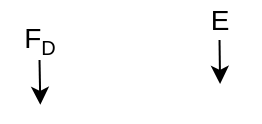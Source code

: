 <mxfile scale="20" border="0">
    <diagram id="voXNYClXei8BqZe0r_Rz" name="Page-1">
        <mxGraphModel dx="998" dy="486" grid="1" gridSize="1000" guides="1" tooltips="1" connect="1" arrows="1" fold="1" page="1" pageScale="1" pageWidth="827" pageHeight="1169" math="0" shadow="0">
            <root>
                <mxCell id="0"/>
                <mxCell id="1" parent="0"/>
                <mxCell id="101" value="" style="endArrow=classic;html=1;entryX=0.467;entryY=0.786;entryDx=0;entryDy=0;entryPerimeter=0;" parent="1" edge="1">
                    <mxGeometry width="50" height="50" relative="1" as="geometry">
                        <mxPoint x="209.76" y="110" as="sourcePoint"/>
                        <mxPoint x="210.04" y="131.98" as="targetPoint"/>
                    </mxGeometry>
                </mxCell>
                <mxCell id="105" value="&lt;font style=&quot;font-size: 14px&quot;&gt;E&lt;/font&gt;" style="text;html=1;strokeColor=none;fillColor=none;align=center;verticalAlign=middle;whiteSpace=wrap;rounded=0;" parent="1" vertex="1">
                    <mxGeometry x="190" y="90" width="40" height="20" as="geometry"/>
                </mxCell>
                <mxCell id="112" value="" style="endArrow=classic;html=1;entryX=0.293;entryY=0.144;entryDx=0;entryDy=0;entryPerimeter=0;" parent="1" edge="1">
                    <mxGeometry width="50" height="50" relative="1" as="geometry">
                        <mxPoint x="119.76" y="120" as="sourcePoint"/>
                        <mxPoint x="120.16" y="142.42" as="targetPoint"/>
                    </mxGeometry>
                </mxCell>
                <mxCell id="113" value="&lt;span style=&quot;font-size: 14px;&quot;&gt;F&lt;/span&gt;&lt;sub style=&quot;&quot;&gt;&lt;font style=&quot;font-size: 10px;&quot;&gt;D&lt;/font&gt;&lt;/sub&gt;" style="text;html=1;strokeColor=none;fillColor=none;align=center;verticalAlign=middle;whiteSpace=wrap;rounded=0;" parent="1" vertex="1">
                    <mxGeometry x="100" y="100" width="40" height="20" as="geometry"/>
                </mxCell>
            </root>
        </mxGraphModel>
    </diagram>
</mxfile>
